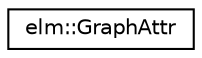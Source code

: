 digraph G
{
  edge [fontname="Helvetica",fontsize="10",labelfontname="Helvetica",labelfontsize="10"];
  node [fontname="Helvetica",fontsize="10",shape=record];
  rankdir="LR";
  Node1 [label="elm::GraphAttr",height=0.2,width=0.4,color="black", fillcolor="white", style="filled",URL="$classelm_1_1GraphAttr.html",tooltip="class for exposing the public interface of GraphAttr_Impl An attributed graph class where the attribu..."];
}
